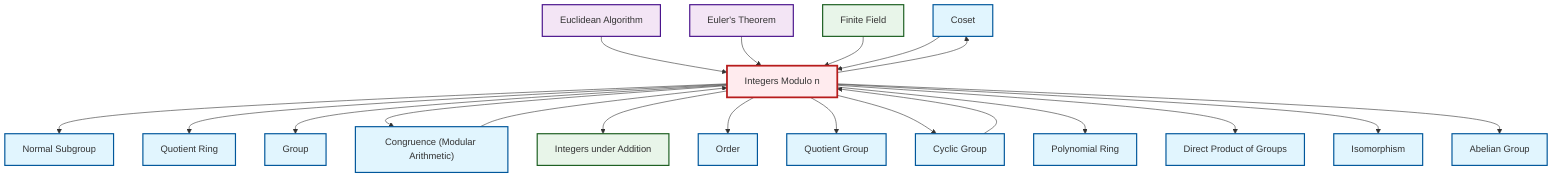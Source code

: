 graph TD
    classDef definition fill:#e1f5fe,stroke:#01579b,stroke-width:2px
    classDef theorem fill:#f3e5f5,stroke:#4a148c,stroke-width:2px
    classDef axiom fill:#fff3e0,stroke:#e65100,stroke-width:2px
    classDef example fill:#e8f5e9,stroke:#1b5e20,stroke-width:2px
    classDef current fill:#ffebee,stroke:#b71c1c,stroke-width:3px
    def-order["Order"]:::definition
    def-coset["Coset"]:::definition
    thm-euclidean-algorithm["Euclidean Algorithm"]:::theorem
    def-polynomial-ring["Polynomial Ring"]:::definition
    def-isomorphism["Isomorphism"]:::definition
    def-normal-subgroup["Normal Subgroup"]:::definition
    def-abelian-group["Abelian Group"]:::definition
    def-quotient-ring["Quotient Ring"]:::definition
    ex-finite-field["Finite Field"]:::example
    def-quotient-group["Quotient Group"]:::definition
    def-congruence["Congruence (Modular Arithmetic)"]:::definition
    def-group["Group"]:::definition
    def-cyclic-group["Cyclic Group"]:::definition
    ex-integers-addition["Integers under Addition"]:::example
    ex-quotient-integers-mod-n["Integers Modulo n"]:::example
    def-direct-product["Direct Product of Groups"]:::definition
    thm-euler["Euler's Theorem"]:::theorem
    ex-quotient-integers-mod-n --> def-normal-subgroup
    ex-quotient-integers-mod-n --> def-quotient-ring
    ex-quotient-integers-mod-n --> def-group
    ex-quotient-integers-mod-n --> def-congruence
    thm-euclidean-algorithm --> ex-quotient-integers-mod-n
    ex-quotient-integers-mod-n --> ex-integers-addition
    ex-quotient-integers-mod-n --> def-order
    ex-quotient-integers-mod-n --> def-quotient-group
    ex-quotient-integers-mod-n --> def-cyclic-group
    ex-quotient-integers-mod-n --> def-coset
    ex-quotient-integers-mod-n --> def-polynomial-ring
    def-cyclic-group --> ex-quotient-integers-mod-n
    thm-euler --> ex-quotient-integers-mod-n
    ex-quotient-integers-mod-n --> def-direct-product
    def-congruence --> ex-quotient-integers-mod-n
    ex-quotient-integers-mod-n --> def-isomorphism
    ex-finite-field --> ex-quotient-integers-mod-n
    ex-quotient-integers-mod-n --> def-abelian-group
    def-coset --> ex-quotient-integers-mod-n
    class ex-quotient-integers-mod-n current